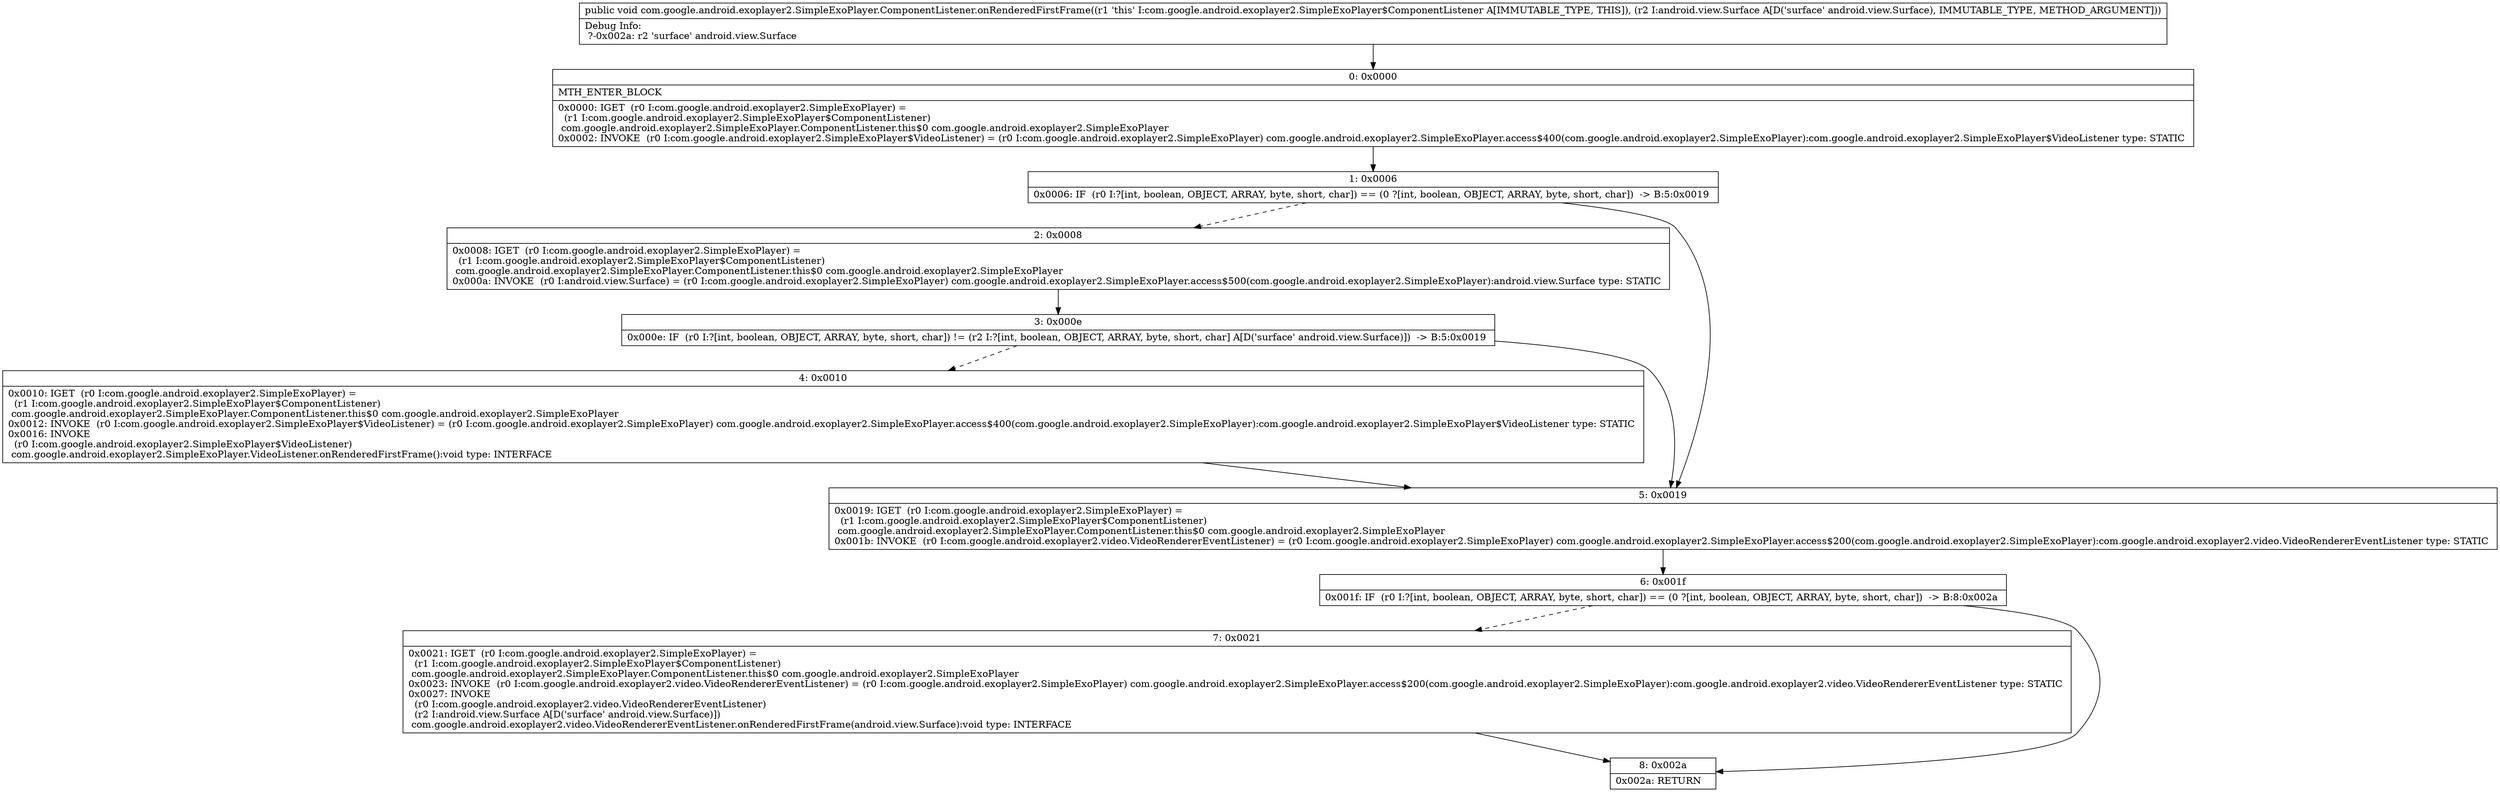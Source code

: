 digraph "CFG forcom.google.android.exoplayer2.SimpleExoPlayer.ComponentListener.onRenderedFirstFrame(Landroid\/view\/Surface;)V" {
Node_0 [shape=record,label="{0\:\ 0x0000|MTH_ENTER_BLOCK\l|0x0000: IGET  (r0 I:com.google.android.exoplayer2.SimpleExoPlayer) = \l  (r1 I:com.google.android.exoplayer2.SimpleExoPlayer$ComponentListener)\l com.google.android.exoplayer2.SimpleExoPlayer.ComponentListener.this$0 com.google.android.exoplayer2.SimpleExoPlayer \l0x0002: INVOKE  (r0 I:com.google.android.exoplayer2.SimpleExoPlayer$VideoListener) = (r0 I:com.google.android.exoplayer2.SimpleExoPlayer) com.google.android.exoplayer2.SimpleExoPlayer.access$400(com.google.android.exoplayer2.SimpleExoPlayer):com.google.android.exoplayer2.SimpleExoPlayer$VideoListener type: STATIC \l}"];
Node_1 [shape=record,label="{1\:\ 0x0006|0x0006: IF  (r0 I:?[int, boolean, OBJECT, ARRAY, byte, short, char]) == (0 ?[int, boolean, OBJECT, ARRAY, byte, short, char])  \-\> B:5:0x0019 \l}"];
Node_2 [shape=record,label="{2\:\ 0x0008|0x0008: IGET  (r0 I:com.google.android.exoplayer2.SimpleExoPlayer) = \l  (r1 I:com.google.android.exoplayer2.SimpleExoPlayer$ComponentListener)\l com.google.android.exoplayer2.SimpleExoPlayer.ComponentListener.this$0 com.google.android.exoplayer2.SimpleExoPlayer \l0x000a: INVOKE  (r0 I:android.view.Surface) = (r0 I:com.google.android.exoplayer2.SimpleExoPlayer) com.google.android.exoplayer2.SimpleExoPlayer.access$500(com.google.android.exoplayer2.SimpleExoPlayer):android.view.Surface type: STATIC \l}"];
Node_3 [shape=record,label="{3\:\ 0x000e|0x000e: IF  (r0 I:?[int, boolean, OBJECT, ARRAY, byte, short, char]) != (r2 I:?[int, boolean, OBJECT, ARRAY, byte, short, char] A[D('surface' android.view.Surface)])  \-\> B:5:0x0019 \l}"];
Node_4 [shape=record,label="{4\:\ 0x0010|0x0010: IGET  (r0 I:com.google.android.exoplayer2.SimpleExoPlayer) = \l  (r1 I:com.google.android.exoplayer2.SimpleExoPlayer$ComponentListener)\l com.google.android.exoplayer2.SimpleExoPlayer.ComponentListener.this$0 com.google.android.exoplayer2.SimpleExoPlayer \l0x0012: INVOKE  (r0 I:com.google.android.exoplayer2.SimpleExoPlayer$VideoListener) = (r0 I:com.google.android.exoplayer2.SimpleExoPlayer) com.google.android.exoplayer2.SimpleExoPlayer.access$400(com.google.android.exoplayer2.SimpleExoPlayer):com.google.android.exoplayer2.SimpleExoPlayer$VideoListener type: STATIC \l0x0016: INVOKE  \l  (r0 I:com.google.android.exoplayer2.SimpleExoPlayer$VideoListener)\l com.google.android.exoplayer2.SimpleExoPlayer.VideoListener.onRenderedFirstFrame():void type: INTERFACE \l}"];
Node_5 [shape=record,label="{5\:\ 0x0019|0x0019: IGET  (r0 I:com.google.android.exoplayer2.SimpleExoPlayer) = \l  (r1 I:com.google.android.exoplayer2.SimpleExoPlayer$ComponentListener)\l com.google.android.exoplayer2.SimpleExoPlayer.ComponentListener.this$0 com.google.android.exoplayer2.SimpleExoPlayer \l0x001b: INVOKE  (r0 I:com.google.android.exoplayer2.video.VideoRendererEventListener) = (r0 I:com.google.android.exoplayer2.SimpleExoPlayer) com.google.android.exoplayer2.SimpleExoPlayer.access$200(com.google.android.exoplayer2.SimpleExoPlayer):com.google.android.exoplayer2.video.VideoRendererEventListener type: STATIC \l}"];
Node_6 [shape=record,label="{6\:\ 0x001f|0x001f: IF  (r0 I:?[int, boolean, OBJECT, ARRAY, byte, short, char]) == (0 ?[int, boolean, OBJECT, ARRAY, byte, short, char])  \-\> B:8:0x002a \l}"];
Node_7 [shape=record,label="{7\:\ 0x0021|0x0021: IGET  (r0 I:com.google.android.exoplayer2.SimpleExoPlayer) = \l  (r1 I:com.google.android.exoplayer2.SimpleExoPlayer$ComponentListener)\l com.google.android.exoplayer2.SimpleExoPlayer.ComponentListener.this$0 com.google.android.exoplayer2.SimpleExoPlayer \l0x0023: INVOKE  (r0 I:com.google.android.exoplayer2.video.VideoRendererEventListener) = (r0 I:com.google.android.exoplayer2.SimpleExoPlayer) com.google.android.exoplayer2.SimpleExoPlayer.access$200(com.google.android.exoplayer2.SimpleExoPlayer):com.google.android.exoplayer2.video.VideoRendererEventListener type: STATIC \l0x0027: INVOKE  \l  (r0 I:com.google.android.exoplayer2.video.VideoRendererEventListener)\l  (r2 I:android.view.Surface A[D('surface' android.view.Surface)])\l com.google.android.exoplayer2.video.VideoRendererEventListener.onRenderedFirstFrame(android.view.Surface):void type: INTERFACE \l}"];
Node_8 [shape=record,label="{8\:\ 0x002a|0x002a: RETURN   \l}"];
MethodNode[shape=record,label="{public void com.google.android.exoplayer2.SimpleExoPlayer.ComponentListener.onRenderedFirstFrame((r1 'this' I:com.google.android.exoplayer2.SimpleExoPlayer$ComponentListener A[IMMUTABLE_TYPE, THIS]), (r2 I:android.view.Surface A[D('surface' android.view.Surface), IMMUTABLE_TYPE, METHOD_ARGUMENT]))  | Debug Info:\l  ?\-0x002a: r2 'surface' android.view.Surface\l}"];
MethodNode -> Node_0;
Node_0 -> Node_1;
Node_1 -> Node_2[style=dashed];
Node_1 -> Node_5;
Node_2 -> Node_3;
Node_3 -> Node_4[style=dashed];
Node_3 -> Node_5;
Node_4 -> Node_5;
Node_5 -> Node_6;
Node_6 -> Node_7[style=dashed];
Node_6 -> Node_8;
Node_7 -> Node_8;
}

